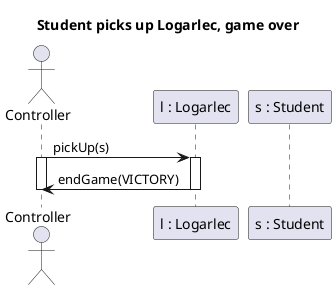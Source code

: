 @startuml Logarlec
title Student picks up Logarlec, game over

actor Controller as C
participant "l : Logarlec" as l
participant "s : Student" as s

C -> l : pickUp(s)
Activate C
Activate l
l -> C : endGame(VICTORY)
Deactivate l
Deactivate C

@enduml